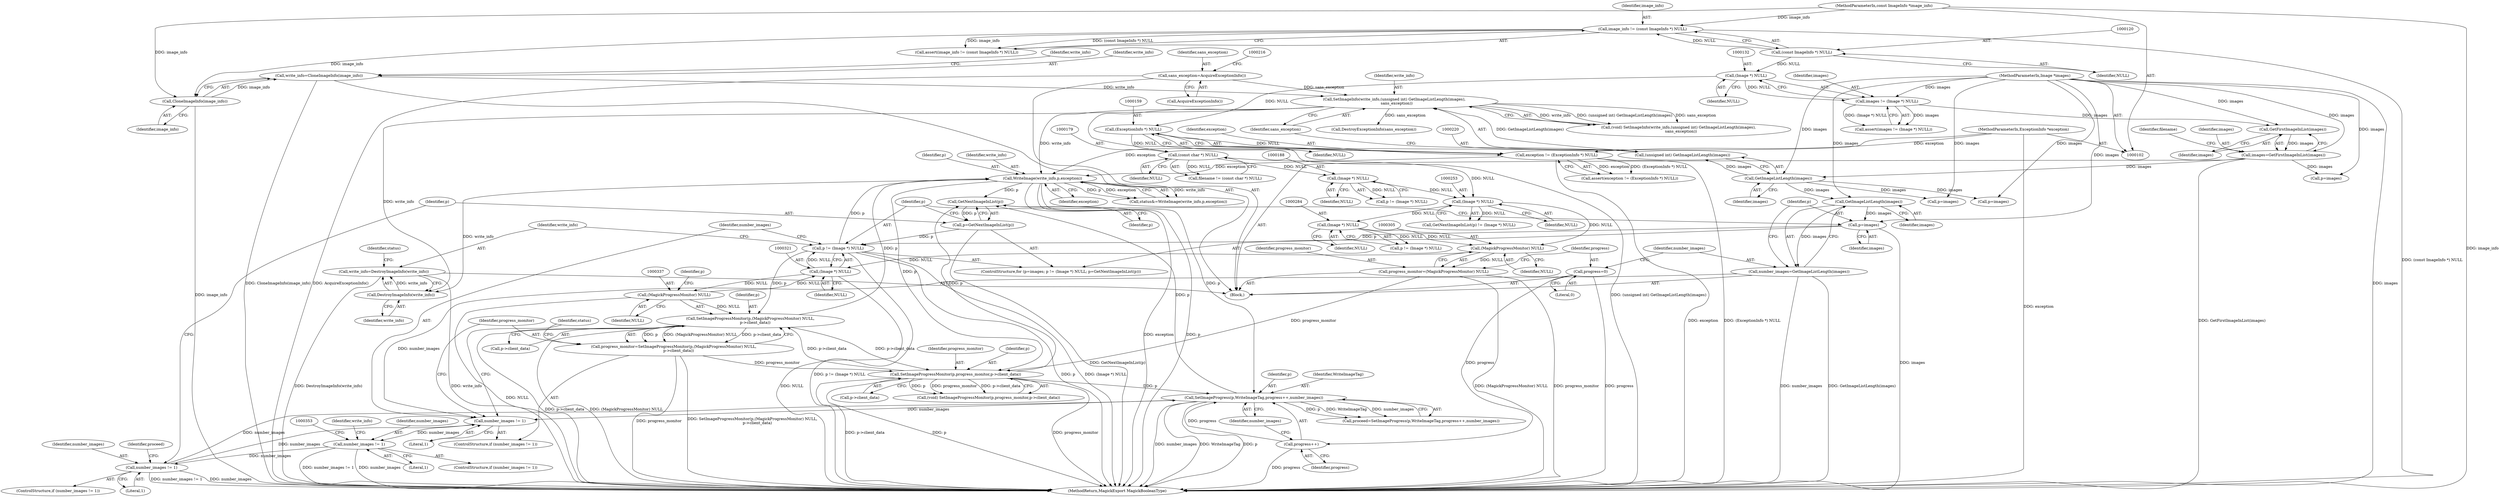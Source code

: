 digraph "0_ImageMagick_5b4bebaa91849c592a8448bc353ab25a54ff8c44@API" {
"1000385" [label="(Call,write_info=DestroyImageInfo(write_info))"];
"1000387" [label="(Call,DestroyImageInfo(write_info))"];
"1000217" [label="(Call,SetImageInfo(write_info,(unsigned int) GetImageListLength(images),\n    sans_exception))"];
"1000161" [label="(Call,write_info=CloneImageInfo(image_info))"];
"1000163" [label="(Call,CloneImageInfo(image_info))"];
"1000117" [label="(Call,image_info != (const ImageInfo *) NULL)"];
"1000103" [label="(MethodParameterIn,const ImageInfo *image_info)"];
"1000119" [label="(Call,(const ImageInfo *) NULL)"];
"1000219" [label="(Call,(unsigned int) GetImageListLength(images))"];
"1000221" [label="(Call,GetImageListLength(images))"];
"1000171" [label="(Call,images=GetFirstImageInList(images))"];
"1000173" [label="(Call,GetFirstImageInList(images))"];
"1000129" [label="(Call,images != (Image *) NULL)"];
"1000104" [label="(MethodParameterIn,Image *images)"];
"1000131" [label="(Call,(Image *) NULL)"];
"1000212" [label="(Call,sans_exception=AcquireExceptionInfo())"];
"1000344" [label="(Call,WriteImage(write_info,p,exception))"];
"1000318" [label="(Call,p != (Image *) NULL)"];
"1000315" [label="(Call,p=images)"];
"1000312" [label="(Call,GetImageListLength(images))"];
"1000323" [label="(Call,p=GetNextImageInList(p))"];
"1000325" [label="(Call,GetNextImageInList(p))"];
"1000374" [label="(Call,SetImageProgress(p,WriteImageTag,progress++,number_images))"];
"1000354" [label="(Call,SetImageProgressMonitor(p,progress_monitor,p->client_data))"];
"1000332" [label="(Call,progress_monitor=SetImageProgressMonitor(p,(MagickProgressMonitor) NULL,\n        p->client_data))"];
"1000334" [label="(Call,SetImageProgressMonitor(p,(MagickProgressMonitor) NULL,\n        p->client_data))"];
"1000336" [label="(Call,(MagickProgressMonitor) NULL)"];
"1000320" [label="(Call,(Image *) NULL)"];
"1000304" [label="(Call,(MagickProgressMonitor) NULL)"];
"1000283" [label="(Call,(Image *) NULL)"];
"1000252" [label="(Call,(Image *) NULL)"];
"1000178" [label="(Call,(const char *) NULL)"];
"1000158" [label="(Call,(ExceptionInfo *) NULL)"];
"1000187" [label="(Call,(Image *) NULL)"];
"1000302" [label="(Call,progress_monitor=(MagickProgressMonitor) NULL)"];
"1000377" [label="(Call,progress++)"];
"1000307" [label="(Call,progress=0)"];
"1000368" [label="(Call,number_images != 1)"];
"1000349" [label="(Call,number_images != 1)"];
"1000329" [label="(Call,number_images != 1)"];
"1000310" [label="(Call,number_images=GetImageListLength(images))"];
"1000156" [label="(Call,exception != (ExceptionInfo *) NULL)"];
"1000106" [label="(MethodParameterIn,ExceptionInfo *exception)"];
"1000219" [label="(Call,(unsigned int) GetImageListLength(images))"];
"1000121" [label="(Identifier,NULL)"];
"1000221" [label="(Call,GetImageListLength(images))"];
"1000162" [label="(Identifier,write_info)"];
"1000130" [label="(Identifier,images)"];
"1000343" [label="(Identifier,status)"];
"1000168" [label="(Identifier,write_info)"];
"1000218" [label="(Identifier,write_info)"];
"1000214" [label="(Call,AcquireExceptionInfo())"];
"1000377" [label="(Call,progress++)"];
"1000107" [label="(Block,)"];
"1000304" [label="(Call,(MagickProgressMonitor) NULL)"];
"1000217" [label="(Call,SetImageInfo(write_info,(unsigned int) GetImageListLength(images),\n    sans_exception))"];
"1000356" [label="(Identifier,progress_monitor)"];
"1000189" [label="(Identifier,NULL)"];
"1000374" [label="(Call,SetImageProgress(p,WriteImageTag,progress++,number_images))"];
"1000379" [label="(Identifier,number_images)"];
"1000331" [label="(Literal,1)"];
"1000313" [label="(Identifier,images)"];
"1000118" [label="(Identifier,image_info)"];
"1000311" [label="(Identifier,number_images)"];
"1000351" [label="(Literal,1)"];
"1000326" [label="(Identifier,p)"];
"1000323" [label="(Call,p=GetNextImageInList(p))"];
"1000103" [label="(MethodParameterIn,const ImageInfo *image_info)"];
"1000252" [label="(Call,(Image *) NULL)"];
"1000178" [label="(Call,(const char *) NULL)"];
"1000164" [label="(Identifier,image_info)"];
"1000180" [label="(Identifier,NULL)"];
"1000104" [label="(MethodParameterIn,Image *images)"];
"1000307" [label="(Call,progress=0)"];
"1000370" [label="(Literal,1)"];
"1000308" [label="(Identifier,progress)"];
"1000320" [label="(Call,(Image *) NULL)"];
"1000226" [label="(Call,DestroyExceptionInfo(sans_exception))"];
"1000187" [label="(Call,(Image *) NULL)"];
"1000315" [label="(Call,p=images)"];
"1000177" [label="(Identifier,filename)"];
"1000212" [label="(Call,sans_exception=AcquireExceptionInfo())"];
"1000346" [label="(Identifier,p)"];
"1000322" [label="(Identifier,NULL)"];
"1000161" [label="(Call,write_info=CloneImageInfo(image_info))"];
"1000249" [label="(Call,GetNextImageInList(p) != (Image *) NULL)"];
"1000330" [label="(Identifier,number_images)"];
"1000155" [label="(Call,assert(exception != (ExceptionInfo *) NULL))"];
"1000171" [label="(Call,images=GetFirstImageInList(images))"];
"1000172" [label="(Identifier,images)"];
"1000158" [label="(Call,(ExceptionInfo *) NULL)"];
"1000349" [label="(Call,number_images != 1)"];
"1000332" [label="(Call,progress_monitor=SetImageProgressMonitor(p,(MagickProgressMonitor) NULL,\n        p->client_data))"];
"1000182" [label="(Call,p=images)"];
"1000348" [label="(ControlStructure,if (number_images != 1))"];
"1000106" [label="(MethodParameterIn,ExceptionInfo *exception)"];
"1000336" [label="(Call,(MagickProgressMonitor) NULL)"];
"1000386" [label="(Identifier,write_info)"];
"1000245" [label="(Call,p=images)"];
"1000131" [label="(Call,(Image *) NULL)"];
"1000352" [label="(Call,(void) SetImageProgressMonitor(p,progress_monitor,p->client_data))"];
"1000116" [label="(Call,assert(image_info != (const ImageInfo *) NULL))"];
"1000340" [label="(Identifier,p)"];
"1000157" [label="(Identifier,exception)"];
"1000302" [label="(Call,progress_monitor=(MagickProgressMonitor) NULL)"];
"1000156" [label="(Call,exception != (ExceptionInfo *) NULL)"];
"1000354" [label="(Call,SetImageProgressMonitor(p,progress_monitor,p->client_data))"];
"1000278" [label="(Call,p=images)"];
"1000335" [label="(Identifier,p)"];
"1000309" [label="(Literal,0)"];
"1000329" [label="(Call,number_images != 1)"];
"1000345" [label="(Identifier,write_info)"];
"1000324" [label="(Identifier,p)"];
"1000369" [label="(Identifier,number_images)"];
"1000325" [label="(Call,GetNextImageInList(p))"];
"1000318" [label="(Call,p != (Image *) NULL)"];
"1000342" [label="(Call,status&=WriteImage(write_info,p,exception))"];
"1000375" [label="(Identifier,p)"];
"1000160" [label="(Identifier,NULL)"];
"1000119" [label="(Call,(const ImageInfo *) NULL)"];
"1000338" [label="(Identifier,NULL)"];
"1000176" [label="(Call,filename != (const char *) NULL)"];
"1000344" [label="(Call,WriteImage(write_info,p,exception))"];
"1000174" [label="(Identifier,images)"];
"1000316" [label="(Identifier,p)"];
"1000223" [label="(Identifier,sans_exception)"];
"1000215" [label="(Call,(void) SetImageInfo(write_info,(unsigned int) GetImageListLength(images),\n    sans_exception))"];
"1000372" [label="(Call,proceed=SetImageProgress(p,WriteImageTag,progress++,number_images))"];
"1000317" [label="(Identifier,images)"];
"1000357" [label="(Call,p->client_data)"];
"1000355" [label="(Identifier,p)"];
"1000185" [label="(Call,p != (Image *) NULL)"];
"1000312" [label="(Call,GetImageListLength(images))"];
"1000363" [label="(Identifier,write_info)"];
"1000129" [label="(Call,images != (Image *) NULL)"];
"1000222" [label="(Identifier,images)"];
"1000117" [label="(Call,image_info != (const ImageInfo *) NULL)"];
"1000368" [label="(Call,number_images != 1)"];
"1000306" [label="(Identifier,NULL)"];
"1000387" [label="(Call,DestroyImageInfo(write_info))"];
"1000347" [label="(Identifier,exception)"];
"1000373" [label="(Identifier,proceed)"];
"1000396" [label="(MethodReturn,MagickExport MagickBooleanType)"];
"1000163" [label="(Call,CloneImageInfo(image_info))"];
"1000173" [label="(Call,GetFirstImageInList(images))"];
"1000213" [label="(Identifier,sans_exception)"];
"1000385" [label="(Call,write_info=DestroyImageInfo(write_info))"];
"1000285" [label="(Identifier,NULL)"];
"1000367" [label="(ControlStructure,if (number_images != 1))"];
"1000254" [label="(Identifier,NULL)"];
"1000128" [label="(Call,assert(images != (Image *) NULL))"];
"1000303" [label="(Identifier,progress_monitor)"];
"1000310" [label="(Call,number_images=GetImageListLength(images))"];
"1000334" [label="(Call,SetImageProgressMonitor(p,(MagickProgressMonitor) NULL,\n        p->client_data))"];
"1000283" [label="(Call,(Image *) NULL)"];
"1000376" [label="(Identifier,WriteImageTag)"];
"1000314" [label="(ControlStructure,for (p=images; p != (Image *) NULL; p=GetNextImageInList(p)))"];
"1000333" [label="(Identifier,progress_monitor)"];
"1000350" [label="(Identifier,number_images)"];
"1000133" [label="(Identifier,NULL)"];
"1000378" [label="(Identifier,progress)"];
"1000281" [label="(Call,p != (Image *) NULL)"];
"1000392" [label="(Identifier,status)"];
"1000339" [label="(Call,p->client_data)"];
"1000328" [label="(ControlStructure,if (number_images != 1))"];
"1000388" [label="(Identifier,write_info)"];
"1000319" [label="(Identifier,p)"];
"1000385" -> "1000107"  [label="AST: "];
"1000385" -> "1000387"  [label="CFG: "];
"1000386" -> "1000385"  [label="AST: "];
"1000387" -> "1000385"  [label="AST: "];
"1000392" -> "1000385"  [label="CFG: "];
"1000385" -> "1000396"  [label="DDG: DestroyImageInfo(write_info)"];
"1000385" -> "1000396"  [label="DDG: write_info"];
"1000387" -> "1000385"  [label="DDG: write_info"];
"1000387" -> "1000388"  [label="CFG: "];
"1000388" -> "1000387"  [label="AST: "];
"1000217" -> "1000387"  [label="DDG: write_info"];
"1000344" -> "1000387"  [label="DDG: write_info"];
"1000217" -> "1000215"  [label="AST: "];
"1000217" -> "1000223"  [label="CFG: "];
"1000218" -> "1000217"  [label="AST: "];
"1000219" -> "1000217"  [label="AST: "];
"1000223" -> "1000217"  [label="AST: "];
"1000215" -> "1000217"  [label="CFG: "];
"1000217" -> "1000396"  [label="DDG: (unsigned int) GetImageListLength(images)"];
"1000217" -> "1000215"  [label="DDG: write_info"];
"1000217" -> "1000215"  [label="DDG: (unsigned int) GetImageListLength(images)"];
"1000217" -> "1000215"  [label="DDG: sans_exception"];
"1000161" -> "1000217"  [label="DDG: write_info"];
"1000219" -> "1000217"  [label="DDG: GetImageListLength(images)"];
"1000212" -> "1000217"  [label="DDG: sans_exception"];
"1000217" -> "1000226"  [label="DDG: sans_exception"];
"1000217" -> "1000344"  [label="DDG: write_info"];
"1000161" -> "1000107"  [label="AST: "];
"1000161" -> "1000163"  [label="CFG: "];
"1000162" -> "1000161"  [label="AST: "];
"1000163" -> "1000161"  [label="AST: "];
"1000168" -> "1000161"  [label="CFG: "];
"1000161" -> "1000396"  [label="DDG: CloneImageInfo(image_info)"];
"1000163" -> "1000161"  [label="DDG: image_info"];
"1000163" -> "1000164"  [label="CFG: "];
"1000164" -> "1000163"  [label="AST: "];
"1000163" -> "1000396"  [label="DDG: image_info"];
"1000117" -> "1000163"  [label="DDG: image_info"];
"1000103" -> "1000163"  [label="DDG: image_info"];
"1000117" -> "1000116"  [label="AST: "];
"1000117" -> "1000119"  [label="CFG: "];
"1000118" -> "1000117"  [label="AST: "];
"1000119" -> "1000117"  [label="AST: "];
"1000116" -> "1000117"  [label="CFG: "];
"1000117" -> "1000396"  [label="DDG: (const ImageInfo *) NULL"];
"1000117" -> "1000116"  [label="DDG: image_info"];
"1000117" -> "1000116"  [label="DDG: (const ImageInfo *) NULL"];
"1000103" -> "1000117"  [label="DDG: image_info"];
"1000119" -> "1000117"  [label="DDG: NULL"];
"1000103" -> "1000102"  [label="AST: "];
"1000103" -> "1000396"  [label="DDG: image_info"];
"1000119" -> "1000121"  [label="CFG: "];
"1000120" -> "1000119"  [label="AST: "];
"1000121" -> "1000119"  [label="AST: "];
"1000119" -> "1000131"  [label="DDG: NULL"];
"1000219" -> "1000221"  [label="CFG: "];
"1000220" -> "1000219"  [label="AST: "];
"1000221" -> "1000219"  [label="AST: "];
"1000223" -> "1000219"  [label="CFG: "];
"1000221" -> "1000219"  [label="DDG: images"];
"1000221" -> "1000222"  [label="CFG: "];
"1000222" -> "1000221"  [label="AST: "];
"1000171" -> "1000221"  [label="DDG: images"];
"1000104" -> "1000221"  [label="DDG: images"];
"1000221" -> "1000245"  [label="DDG: images"];
"1000221" -> "1000278"  [label="DDG: images"];
"1000221" -> "1000312"  [label="DDG: images"];
"1000171" -> "1000107"  [label="AST: "];
"1000171" -> "1000173"  [label="CFG: "];
"1000172" -> "1000171"  [label="AST: "];
"1000173" -> "1000171"  [label="AST: "];
"1000177" -> "1000171"  [label="CFG: "];
"1000171" -> "1000396"  [label="DDG: GetFirstImageInList(images)"];
"1000173" -> "1000171"  [label="DDG: images"];
"1000104" -> "1000171"  [label="DDG: images"];
"1000171" -> "1000182"  [label="DDG: images"];
"1000173" -> "1000174"  [label="CFG: "];
"1000174" -> "1000173"  [label="AST: "];
"1000129" -> "1000173"  [label="DDG: images"];
"1000104" -> "1000173"  [label="DDG: images"];
"1000129" -> "1000128"  [label="AST: "];
"1000129" -> "1000131"  [label="CFG: "];
"1000130" -> "1000129"  [label="AST: "];
"1000131" -> "1000129"  [label="AST: "];
"1000128" -> "1000129"  [label="CFG: "];
"1000129" -> "1000128"  [label="DDG: images"];
"1000129" -> "1000128"  [label="DDG: (Image *) NULL"];
"1000104" -> "1000129"  [label="DDG: images"];
"1000131" -> "1000129"  [label="DDG: NULL"];
"1000104" -> "1000102"  [label="AST: "];
"1000104" -> "1000396"  [label="DDG: images"];
"1000104" -> "1000182"  [label="DDG: images"];
"1000104" -> "1000245"  [label="DDG: images"];
"1000104" -> "1000278"  [label="DDG: images"];
"1000104" -> "1000312"  [label="DDG: images"];
"1000104" -> "1000315"  [label="DDG: images"];
"1000131" -> "1000133"  [label="CFG: "];
"1000132" -> "1000131"  [label="AST: "];
"1000133" -> "1000131"  [label="AST: "];
"1000131" -> "1000158"  [label="DDG: NULL"];
"1000212" -> "1000107"  [label="AST: "];
"1000212" -> "1000214"  [label="CFG: "];
"1000213" -> "1000212"  [label="AST: "];
"1000214" -> "1000212"  [label="AST: "];
"1000216" -> "1000212"  [label="CFG: "];
"1000212" -> "1000396"  [label="DDG: AcquireExceptionInfo()"];
"1000344" -> "1000342"  [label="AST: "];
"1000344" -> "1000347"  [label="CFG: "];
"1000345" -> "1000344"  [label="AST: "];
"1000346" -> "1000344"  [label="AST: "];
"1000347" -> "1000344"  [label="AST: "];
"1000342" -> "1000344"  [label="CFG: "];
"1000344" -> "1000396"  [label="DDG: exception"];
"1000344" -> "1000396"  [label="DDG: p"];
"1000344" -> "1000325"  [label="DDG: p"];
"1000344" -> "1000342"  [label="DDG: write_info"];
"1000344" -> "1000342"  [label="DDG: p"];
"1000344" -> "1000342"  [label="DDG: exception"];
"1000318" -> "1000344"  [label="DDG: p"];
"1000334" -> "1000344"  [label="DDG: p"];
"1000156" -> "1000344"  [label="DDG: exception"];
"1000106" -> "1000344"  [label="DDG: exception"];
"1000344" -> "1000354"  [label="DDG: p"];
"1000344" -> "1000374"  [label="DDG: p"];
"1000318" -> "1000314"  [label="AST: "];
"1000318" -> "1000320"  [label="CFG: "];
"1000319" -> "1000318"  [label="AST: "];
"1000320" -> "1000318"  [label="AST: "];
"1000330" -> "1000318"  [label="CFG: "];
"1000386" -> "1000318"  [label="CFG: "];
"1000318" -> "1000396"  [label="DDG: p != (Image *) NULL"];
"1000318" -> "1000396"  [label="DDG: p"];
"1000318" -> "1000396"  [label="DDG: (Image *) NULL"];
"1000315" -> "1000318"  [label="DDG: p"];
"1000323" -> "1000318"  [label="DDG: p"];
"1000320" -> "1000318"  [label="DDG: NULL"];
"1000318" -> "1000334"  [label="DDG: p"];
"1000315" -> "1000314"  [label="AST: "];
"1000315" -> "1000317"  [label="CFG: "];
"1000316" -> "1000315"  [label="AST: "];
"1000317" -> "1000315"  [label="AST: "];
"1000319" -> "1000315"  [label="CFG: "];
"1000315" -> "1000396"  [label="DDG: images"];
"1000312" -> "1000315"  [label="DDG: images"];
"1000312" -> "1000310"  [label="AST: "];
"1000312" -> "1000313"  [label="CFG: "];
"1000313" -> "1000312"  [label="AST: "];
"1000310" -> "1000312"  [label="CFG: "];
"1000312" -> "1000310"  [label="DDG: images"];
"1000323" -> "1000314"  [label="AST: "];
"1000323" -> "1000325"  [label="CFG: "];
"1000324" -> "1000323"  [label="AST: "];
"1000325" -> "1000323"  [label="AST: "];
"1000319" -> "1000323"  [label="CFG: "];
"1000323" -> "1000396"  [label="DDG: GetNextImageInList(p)"];
"1000325" -> "1000323"  [label="DDG: p"];
"1000325" -> "1000326"  [label="CFG: "];
"1000326" -> "1000325"  [label="AST: "];
"1000374" -> "1000325"  [label="DDG: p"];
"1000354" -> "1000325"  [label="DDG: p"];
"1000374" -> "1000372"  [label="AST: "];
"1000374" -> "1000379"  [label="CFG: "];
"1000375" -> "1000374"  [label="AST: "];
"1000376" -> "1000374"  [label="AST: "];
"1000377" -> "1000374"  [label="AST: "];
"1000379" -> "1000374"  [label="AST: "];
"1000372" -> "1000374"  [label="CFG: "];
"1000374" -> "1000396"  [label="DDG: WriteImageTag"];
"1000374" -> "1000396"  [label="DDG: p"];
"1000374" -> "1000396"  [label="DDG: number_images"];
"1000374" -> "1000329"  [label="DDG: number_images"];
"1000374" -> "1000372"  [label="DDG: p"];
"1000374" -> "1000372"  [label="DDG: WriteImageTag"];
"1000374" -> "1000372"  [label="DDG: number_images"];
"1000354" -> "1000374"  [label="DDG: p"];
"1000377" -> "1000374"  [label="DDG: progress"];
"1000368" -> "1000374"  [label="DDG: number_images"];
"1000354" -> "1000352"  [label="AST: "];
"1000354" -> "1000357"  [label="CFG: "];
"1000355" -> "1000354"  [label="AST: "];
"1000356" -> "1000354"  [label="AST: "];
"1000357" -> "1000354"  [label="AST: "];
"1000352" -> "1000354"  [label="CFG: "];
"1000354" -> "1000396"  [label="DDG: progress_monitor"];
"1000354" -> "1000396"  [label="DDG: p->client_data"];
"1000354" -> "1000396"  [label="DDG: p"];
"1000354" -> "1000334"  [label="DDG: p->client_data"];
"1000354" -> "1000352"  [label="DDG: p"];
"1000354" -> "1000352"  [label="DDG: progress_monitor"];
"1000354" -> "1000352"  [label="DDG: p->client_data"];
"1000332" -> "1000354"  [label="DDG: progress_monitor"];
"1000302" -> "1000354"  [label="DDG: progress_monitor"];
"1000334" -> "1000354"  [label="DDG: p->client_data"];
"1000332" -> "1000328"  [label="AST: "];
"1000332" -> "1000334"  [label="CFG: "];
"1000333" -> "1000332"  [label="AST: "];
"1000334" -> "1000332"  [label="AST: "];
"1000343" -> "1000332"  [label="CFG: "];
"1000332" -> "1000396"  [label="DDG: SetImageProgressMonitor(p,(MagickProgressMonitor) NULL,\n        p->client_data)"];
"1000332" -> "1000396"  [label="DDG: progress_monitor"];
"1000334" -> "1000332"  [label="DDG: p"];
"1000334" -> "1000332"  [label="DDG: (MagickProgressMonitor) NULL"];
"1000334" -> "1000332"  [label="DDG: p->client_data"];
"1000334" -> "1000339"  [label="CFG: "];
"1000335" -> "1000334"  [label="AST: "];
"1000336" -> "1000334"  [label="AST: "];
"1000339" -> "1000334"  [label="AST: "];
"1000334" -> "1000396"  [label="DDG: p->client_data"];
"1000334" -> "1000396"  [label="DDG: (MagickProgressMonitor) NULL"];
"1000336" -> "1000334"  [label="DDG: NULL"];
"1000336" -> "1000338"  [label="CFG: "];
"1000337" -> "1000336"  [label="AST: "];
"1000338" -> "1000336"  [label="AST: "];
"1000340" -> "1000336"  [label="CFG: "];
"1000336" -> "1000396"  [label="DDG: NULL"];
"1000336" -> "1000320"  [label="DDG: NULL"];
"1000320" -> "1000336"  [label="DDG: NULL"];
"1000320" -> "1000322"  [label="CFG: "];
"1000321" -> "1000320"  [label="AST: "];
"1000322" -> "1000320"  [label="AST: "];
"1000320" -> "1000396"  [label="DDG: NULL"];
"1000304" -> "1000320"  [label="DDG: NULL"];
"1000304" -> "1000302"  [label="AST: "];
"1000304" -> "1000306"  [label="CFG: "];
"1000305" -> "1000304"  [label="AST: "];
"1000306" -> "1000304"  [label="AST: "];
"1000302" -> "1000304"  [label="CFG: "];
"1000304" -> "1000302"  [label="DDG: NULL"];
"1000283" -> "1000304"  [label="DDG: NULL"];
"1000252" -> "1000304"  [label="DDG: NULL"];
"1000283" -> "1000281"  [label="AST: "];
"1000283" -> "1000285"  [label="CFG: "];
"1000284" -> "1000283"  [label="AST: "];
"1000285" -> "1000283"  [label="AST: "];
"1000281" -> "1000283"  [label="CFG: "];
"1000283" -> "1000281"  [label="DDG: NULL"];
"1000252" -> "1000283"  [label="DDG: NULL"];
"1000252" -> "1000249"  [label="AST: "];
"1000252" -> "1000254"  [label="CFG: "];
"1000253" -> "1000252"  [label="AST: "];
"1000254" -> "1000252"  [label="AST: "];
"1000249" -> "1000252"  [label="CFG: "];
"1000252" -> "1000249"  [label="DDG: NULL"];
"1000178" -> "1000252"  [label="DDG: NULL"];
"1000187" -> "1000252"  [label="DDG: NULL"];
"1000178" -> "1000176"  [label="AST: "];
"1000178" -> "1000180"  [label="CFG: "];
"1000179" -> "1000178"  [label="AST: "];
"1000180" -> "1000178"  [label="AST: "];
"1000176" -> "1000178"  [label="CFG: "];
"1000178" -> "1000176"  [label="DDG: NULL"];
"1000158" -> "1000178"  [label="DDG: NULL"];
"1000178" -> "1000187"  [label="DDG: NULL"];
"1000158" -> "1000156"  [label="AST: "];
"1000158" -> "1000160"  [label="CFG: "];
"1000159" -> "1000158"  [label="AST: "];
"1000160" -> "1000158"  [label="AST: "];
"1000156" -> "1000158"  [label="CFG: "];
"1000158" -> "1000156"  [label="DDG: NULL"];
"1000187" -> "1000185"  [label="AST: "];
"1000187" -> "1000189"  [label="CFG: "];
"1000188" -> "1000187"  [label="AST: "];
"1000189" -> "1000187"  [label="AST: "];
"1000185" -> "1000187"  [label="CFG: "];
"1000187" -> "1000185"  [label="DDG: NULL"];
"1000302" -> "1000107"  [label="AST: "];
"1000303" -> "1000302"  [label="AST: "];
"1000308" -> "1000302"  [label="CFG: "];
"1000302" -> "1000396"  [label="DDG: (MagickProgressMonitor) NULL"];
"1000302" -> "1000396"  [label="DDG: progress_monitor"];
"1000377" -> "1000378"  [label="CFG: "];
"1000378" -> "1000377"  [label="AST: "];
"1000379" -> "1000377"  [label="CFG: "];
"1000377" -> "1000396"  [label="DDG: progress"];
"1000307" -> "1000377"  [label="DDG: progress"];
"1000307" -> "1000107"  [label="AST: "];
"1000307" -> "1000309"  [label="CFG: "];
"1000308" -> "1000307"  [label="AST: "];
"1000309" -> "1000307"  [label="AST: "];
"1000311" -> "1000307"  [label="CFG: "];
"1000307" -> "1000396"  [label="DDG: progress"];
"1000368" -> "1000367"  [label="AST: "];
"1000368" -> "1000370"  [label="CFG: "];
"1000369" -> "1000368"  [label="AST: "];
"1000370" -> "1000368"  [label="AST: "];
"1000373" -> "1000368"  [label="CFG: "];
"1000324" -> "1000368"  [label="CFG: "];
"1000368" -> "1000396"  [label="DDG: number_images"];
"1000368" -> "1000396"  [label="DDG: number_images != 1"];
"1000368" -> "1000329"  [label="DDG: number_images"];
"1000349" -> "1000368"  [label="DDG: number_images"];
"1000349" -> "1000348"  [label="AST: "];
"1000349" -> "1000351"  [label="CFG: "];
"1000350" -> "1000349"  [label="AST: "];
"1000351" -> "1000349"  [label="AST: "];
"1000353" -> "1000349"  [label="CFG: "];
"1000363" -> "1000349"  [label="CFG: "];
"1000349" -> "1000396"  [label="DDG: number_images"];
"1000349" -> "1000396"  [label="DDG: number_images != 1"];
"1000329" -> "1000349"  [label="DDG: number_images"];
"1000329" -> "1000328"  [label="AST: "];
"1000329" -> "1000331"  [label="CFG: "];
"1000330" -> "1000329"  [label="AST: "];
"1000331" -> "1000329"  [label="AST: "];
"1000333" -> "1000329"  [label="CFG: "];
"1000343" -> "1000329"  [label="CFG: "];
"1000310" -> "1000329"  [label="DDG: number_images"];
"1000310" -> "1000107"  [label="AST: "];
"1000311" -> "1000310"  [label="AST: "];
"1000316" -> "1000310"  [label="CFG: "];
"1000310" -> "1000396"  [label="DDG: GetImageListLength(images)"];
"1000310" -> "1000396"  [label="DDG: number_images"];
"1000156" -> "1000155"  [label="AST: "];
"1000157" -> "1000156"  [label="AST: "];
"1000155" -> "1000156"  [label="CFG: "];
"1000156" -> "1000396"  [label="DDG: exception"];
"1000156" -> "1000396"  [label="DDG: (ExceptionInfo *) NULL"];
"1000156" -> "1000155"  [label="DDG: exception"];
"1000156" -> "1000155"  [label="DDG: (ExceptionInfo *) NULL"];
"1000106" -> "1000156"  [label="DDG: exception"];
"1000106" -> "1000102"  [label="AST: "];
"1000106" -> "1000396"  [label="DDG: exception"];
}
